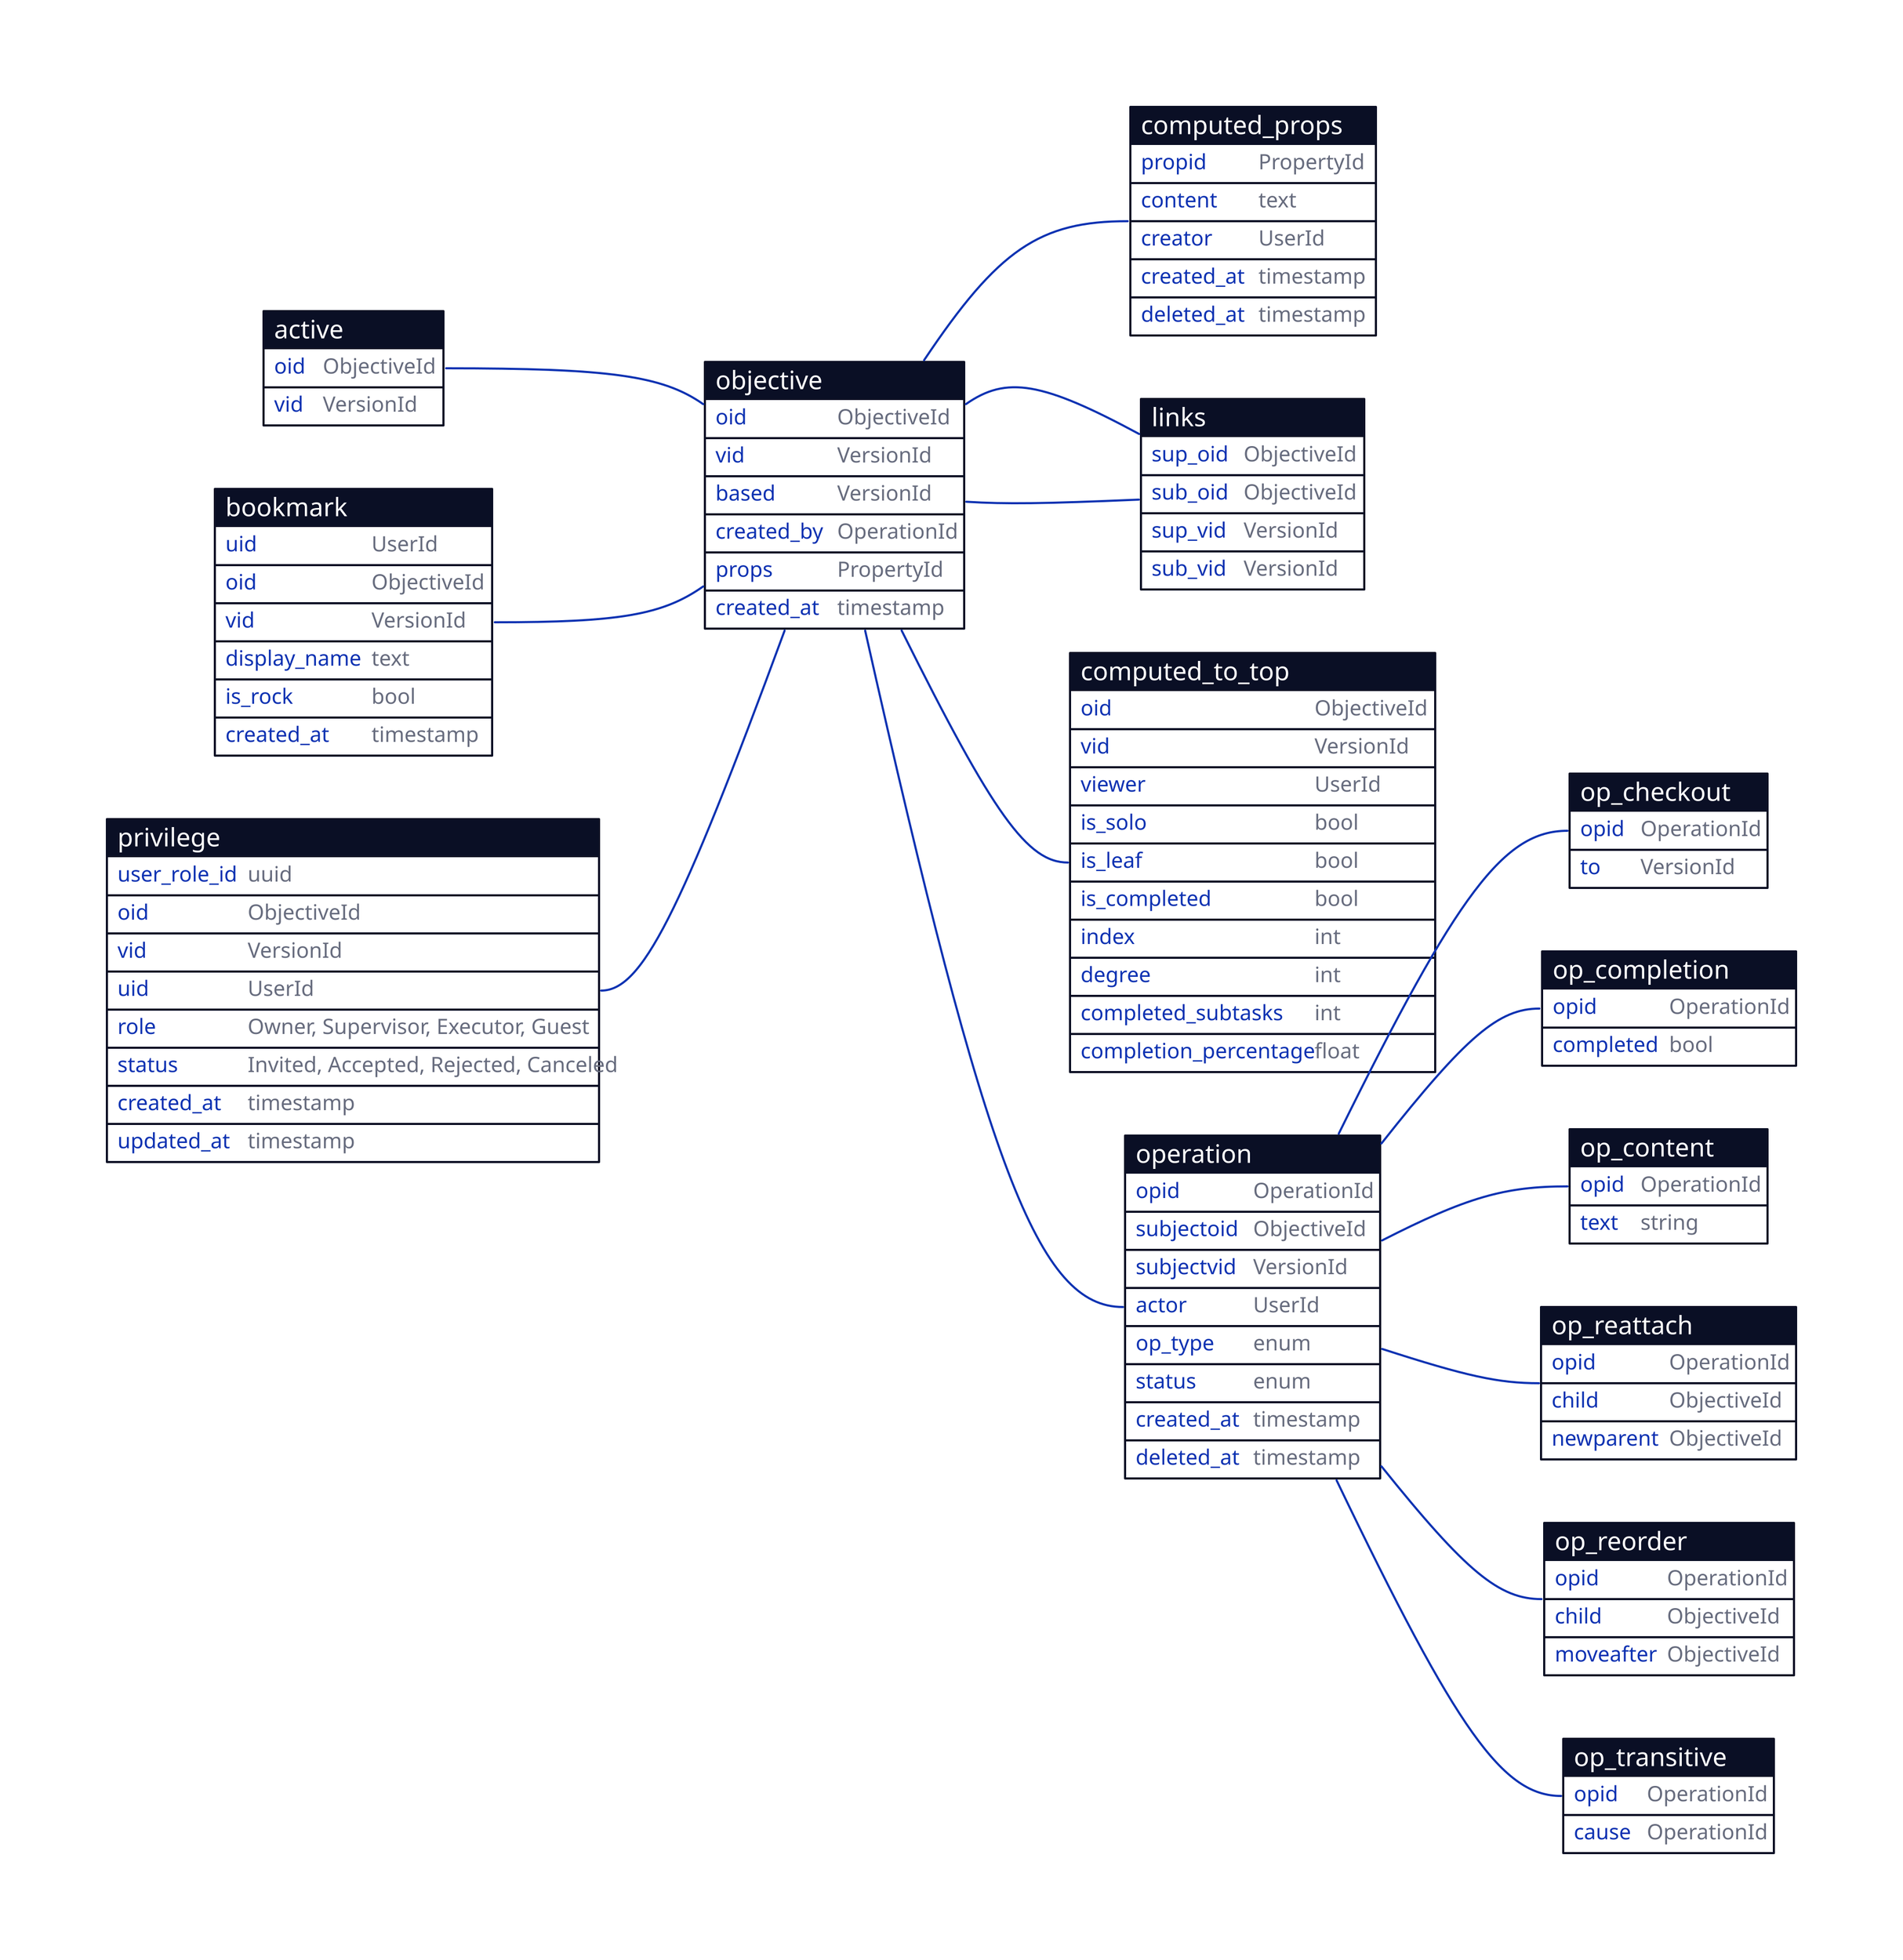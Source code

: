 active: {
  shape: sql_table

  oid: ObjectiveId
  vid: VersionId
}

bookmark: {
  shape: sql_table

  uid: UserId
  oid: ObjectiveId
  vid: VersionId
  display_name: text
  is_rock: bool # rocks are hidden in the UI
  created_at: timestamp
}

privilege: {
  shape: sql_table

  user_role_id: uuid
  oid: ObjectiveId
  vid: VersionId
  uid: UserId
  role: "Owner, Supervisor, Executor, Guest"
  status: "Invited, Accepted, Rejected, Canceled"
  created_at: timestamp
  updated_at: timestamp
}

objective: {
  shape: sql_table

  oid: ObjectiveId
  vid: VersionId
  based: VersionId
  created_by: OperationId
  props: PropertyId

  created_at: timestamp # creation of this version (=row)
}

# cached from operations to reduce view build duration
# separately versioned from the objective to detach it from privilege and collaboration config changes
computed_props: {
  shape: sql_table

  propid: PropertyId
  content: text
  creator: UserId
  created_at: timestamp
  deleted_at: timestamp
}

links: {
  shape: sql_table

  sup_oid: ObjectiveId
  sub_oid: ObjectiveId
  sup_vid: VersionId
  sub_vid: VersionId
}

computed_to_top: {
  shape: sql_table

  oid: ObjectiveId
  vid: VersionId
  viewer: UserId

  is_solo: bool
  is_leaf: bool
  is_completed: bool

  index: int
  degree: int
  completed_subtasks: int
  completion_percentage: float
}

operation: {
  shape: sql_table

  opid: OperationId
  
  subjectoid: ObjectiveId
  subjectvid: VersionId
  actor: UserId

  op_type: enum # Transitive, Checkout, Completion, Reattach, Reorder, Content
  status: enum # Received, Accepted, Rejected

  created_at: timestamp
  deleted_at: timestamp
}

op_checkout: {
  shape: sql_table
  
  opid: OperationId 
  to: VersionId
}

op_content: {
  shape: sql_table
  
  opid: OperationId 
  text: string
}

op_completion: {
  shape: sql_table

  opid: OperationId
  completed: bool
}

# reattachment operation gets defined on the old parent of the objective is requested to be moved into next parent's bottom
op_reattach: {
  shape: sql_table
  
  opid: OperationId 
  child: ObjectiveId # find the vid from only version of child linked to current version of subject
  newparent: ObjectiveId # find the vid of parent from following the ascendants of subject reached from active versions
}

op_reorder: {
  shape: sql_table
  
  opid: OperationId 
  child: ObjectiveId
  moveafter: ObjectiveId
}

# every ascendant gets an transitive update operation when an objective gets version changing event from user (either checkout or content/prop modification)
op_transitive: {
  shape: sql_table
  
  opid: OperationId 
  cause: OperationId
}

direction: right

active.oid -- objective.oid

# a bookmark points to a root node of a work tree
bookmark.oid -- objective.oid
# bookmark.vid -- objective.vid

# Any task with custom privilege hand.can have owner/viewers/executors
privilege.oid -- objective.oid
# privilege.vid -- objective.vid

objective.oid -- links.sup_oid
# objective.vid -- links.sup_vid

objective.oid -- links.sub_oid
# objective.vid -- links.sub_vid

objective.oid -- computed_to_top.oid
# objective.vid -- computed_to_top.vid

operation.opid -- op_checkout.opid
operation.opid -- op_completion.opid
operation.opid -- op_content.opid
operation.opid -- op_reattach.opid
operation.opid -- op_reorder.opid
operation.opid -- op_transitive.opid

objective.created_by -- operation.opid

objective.props -- computed_props.propid
# objective.vid -- props.vid
